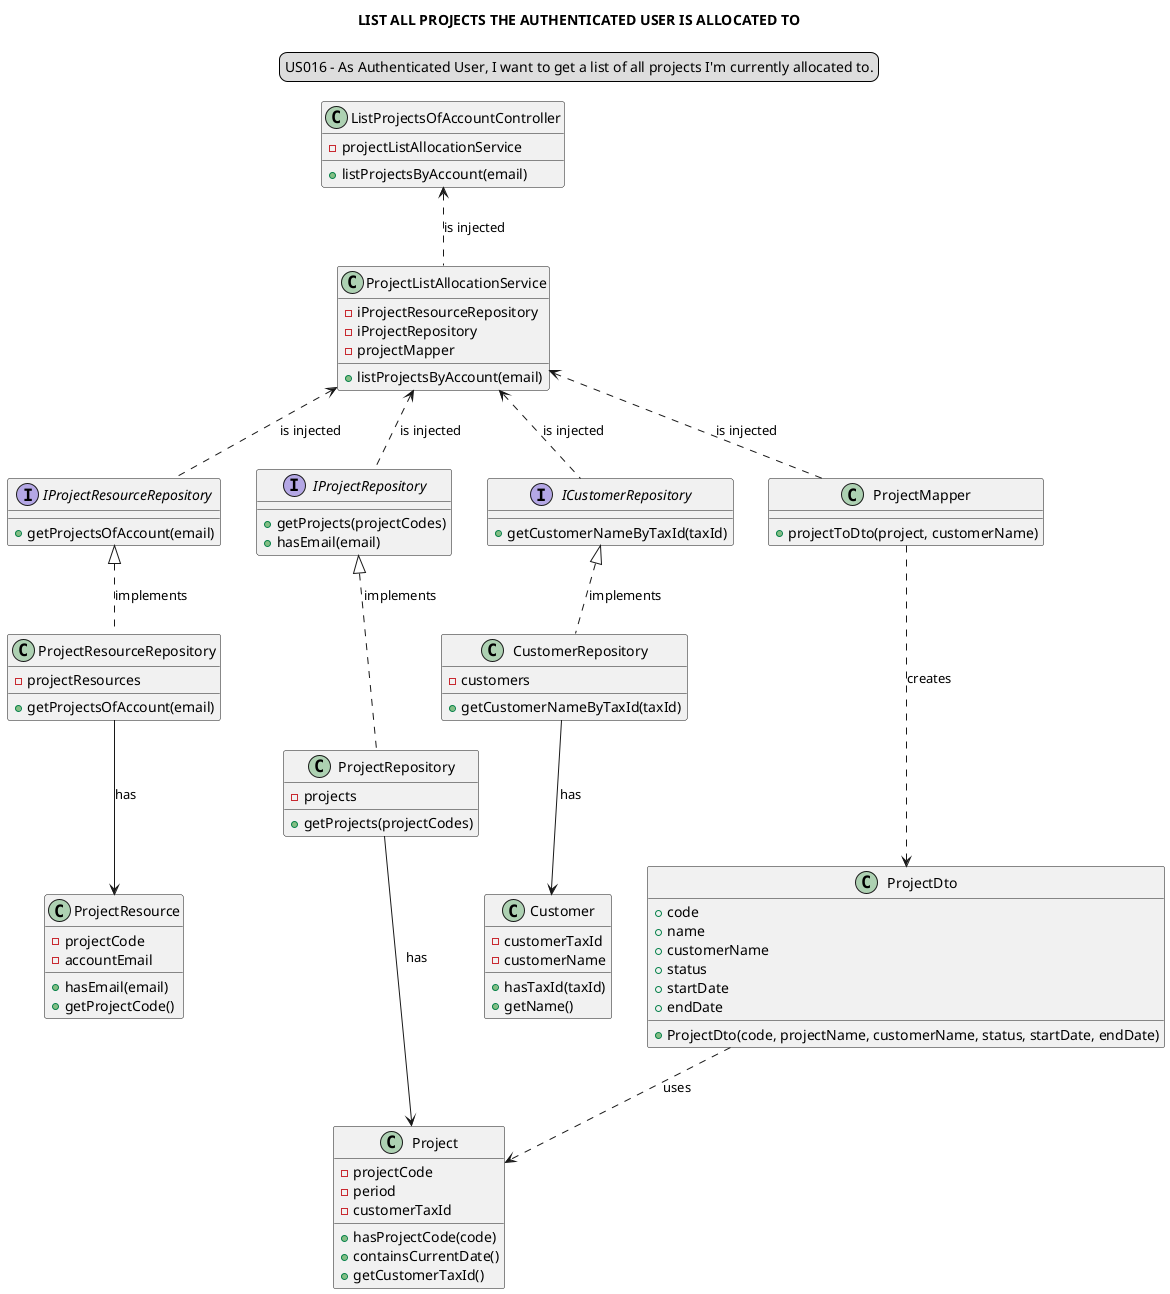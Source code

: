 @startuml
skinparam sequenceMessageAlign center
title LIST ALL PROJECTS THE AUTHENTICATED USER IS ALLOCATED TO
legend top
US016 - As Authenticated User, I want to get a list of all projects I'm currently allocated to.
end legend


class "ListProjectsOfAccountController" {
- projectListAllocationService
+ listProjectsByAccount(email)
}

class "ProjectListAllocationService" {
- iProjectResourceRepository
- iProjectRepository
- projectMapper
+ listProjectsByAccount(email)
}

interface "IProjectResourceRepository" {
+ getProjectsOfAccount(email)
}

class "ProjectResourceRepository" {
- projectResources
+ getProjectsOfAccount(email)
}

interface "IProjectRepository" {
+ getProjects(projectCodes)
+ hasEmail(email)
}

class "ProjectRepository" {
- projects
+ getProjects(projectCodes)
}

interface "ICustomerRepository" {
+ getCustomerNameByTaxId(taxId)
}

class "CustomerRepository" {
- customers
+ getCustomerNameByTaxId(taxId)
}

class "ProjectMapper" {
+ projectToDto(project, customerName)

}

class "ProjectDto" {
+ code
+ name
+ customerName
+ status
+ startDate
+ endDate
+ ProjectDto(code, projectName, customerName, status, startDate, endDate)

}
class "Project" {
- projectCode
- period
- customerTaxId
+ hasProjectCode(code)
+ containsCurrentDate()
+ getCustomerTaxId()
}

class "ProjectResource" {
- projectCode
- accountEmail
+ hasEmail(email)
+ getProjectCode()
}

class "Customer" {
- customerTaxId
- customerName
+ hasTaxId(taxId)
+ getName()
}

ListProjectsOfAccountController <.. ProjectListAllocationService: is injected

ProjectListAllocationService <.. IProjectRepository: is injected
IProjectRepository <|.. ProjectRepository: implements
ProjectRepository --> Project: has

ProjectListAllocationService <.. IProjectResourceRepository: is injected
IProjectResourceRepository <|.. ProjectResourceRepository: implements
ProjectResourceRepository --> ProjectResource: has

ProjectListAllocationService <.. ICustomerRepository: is injected
ICustomerRepository <|.. CustomerRepository: implements
CustomerRepository --> Customer: has

ProjectListAllocationService <.. ProjectMapper: is injected
ProjectMapper ...> ProjectDto: creates
ProjectDto ..> Project: uses

@enduml